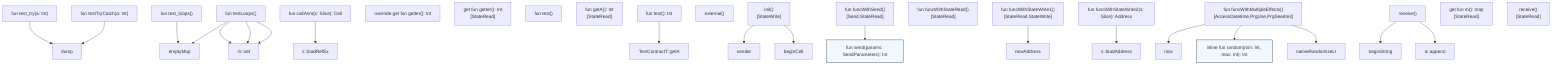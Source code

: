 graph TD
    node_12["inline fun random(min: Int, max: Int): Int"]
    node_15["fun send(params: SendParameters): Int"]
    node_17["fun test_try(a: Int)"]
    node_18["fun test_loops()"]
    node_19["fun testTryCatch(a: Int)"]
    node_20["fun testLoops()"]
    node_21["fun callAsm(s: Slice): Cell"]
    node_22["override get fun getter(): Int"]
    node_23["get fun getter(): Int
[StateRead<a>]"]
    node_24["fun test()"]
    node_25["fun getA(): Int
[StateRead<a>]"]
    node_26["fun test(): Int"]
    node_27["external()"]
    node_28["init()
[StateWrite<addr,b,s>]"]
    node_29["fun funcWithSend()
[Send,StateRead<addr>]"]
    node_30["fun funcWithStateRead()
[StateRead<addr>]"]
    node_31["fun funcWithStateWrite1()
[StateRead<b,addr,s>,StateWrite<addr>]"]
    node_32["fun funcWithStateWrite2(s: Slice): Address"]
    node_33["fun funcWithMultipleEffects()
[AccessDatetime,PrgUse,PrgSeedInit]"]
    node_34["receive()"]
    node_35["get fun m(): map<Int, Int>
[StateRead<m>]"]
    node_36["receive()
[StateRead<m>]"]
    node_40["dump"]
    node_41["emptyMap"]
    node_42["m::set"]
    node_43["s::loadRefEx"]
    node_44["TestContractT::getA"]
    node_45["sender"]
    node_46["beginCell"]
    node_47["newAddress"]
    node_48["s::loadAddress"]
    node_49["now"]
    node_50["nativeRandomizeLt"]
    node_51["beginString"]
    node_52["a::append"]
    node_17 --> node_40
    node_18 --> node_41
    node_19 --> node_40
    node_20 --> node_41
    node_20 --> node_42
    node_20 --> node_42
    node_20 --> node_42
    node_21 --> node_43
    node_26 --> node_44
    node_28 --> node_45
    node_28 --> node_46
    node_29 --> node_15
    node_31 --> node_47
    node_32 --> node_48
    node_33 --> node_49
    node_33 --> node_12
    node_33 --> node_50
    node_34 --> node_51
    node_34 --> node_52
    style node_12 fill:#F0F8FF,stroke:#000,stroke-width:1px;
    style node_15 fill:#F0F8FF,stroke:#000,stroke-width:1px;